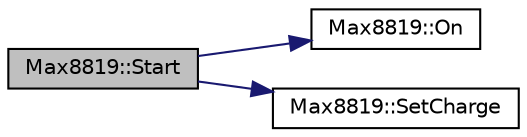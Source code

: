digraph "Max8819::Start"
{
  edge [fontname="Helvetica",fontsize="10",labelfontname="Helvetica",labelfontsize="10"];
  node [fontname="Helvetica",fontsize="10",shape=record];
  rankdir="LR";
  Node1 [label="Max8819::Start",height=0.2,width=0.4,color="black", fillcolor="grey75", style="filled" fontcolor="black"];
  Node1 -> Node2 [color="midnightblue",fontsize="10",style="solid",fontname="Helvetica"];
  Node2 [label="Max8819::On",height=0.2,width=0.4,color="black", fillcolor="white", style="filled",URL="$classMax8819.html#a701e194e002d69753ae5c21cdafbb20f",tooltip="Turn the power system on. "];
  Node1 -> Node3 [color="midnightblue",fontsize="10",style="solid",fontname="Helvetica"];
  Node3 [label="Max8819::SetCharge",height=0.2,width=0.4,color="black", fillcolor="white", style="filled",URL="$classMax8819.html#a019ba1275d93276c8d982e06faa169d6",tooltip="Sets the charge rate. "];
}
